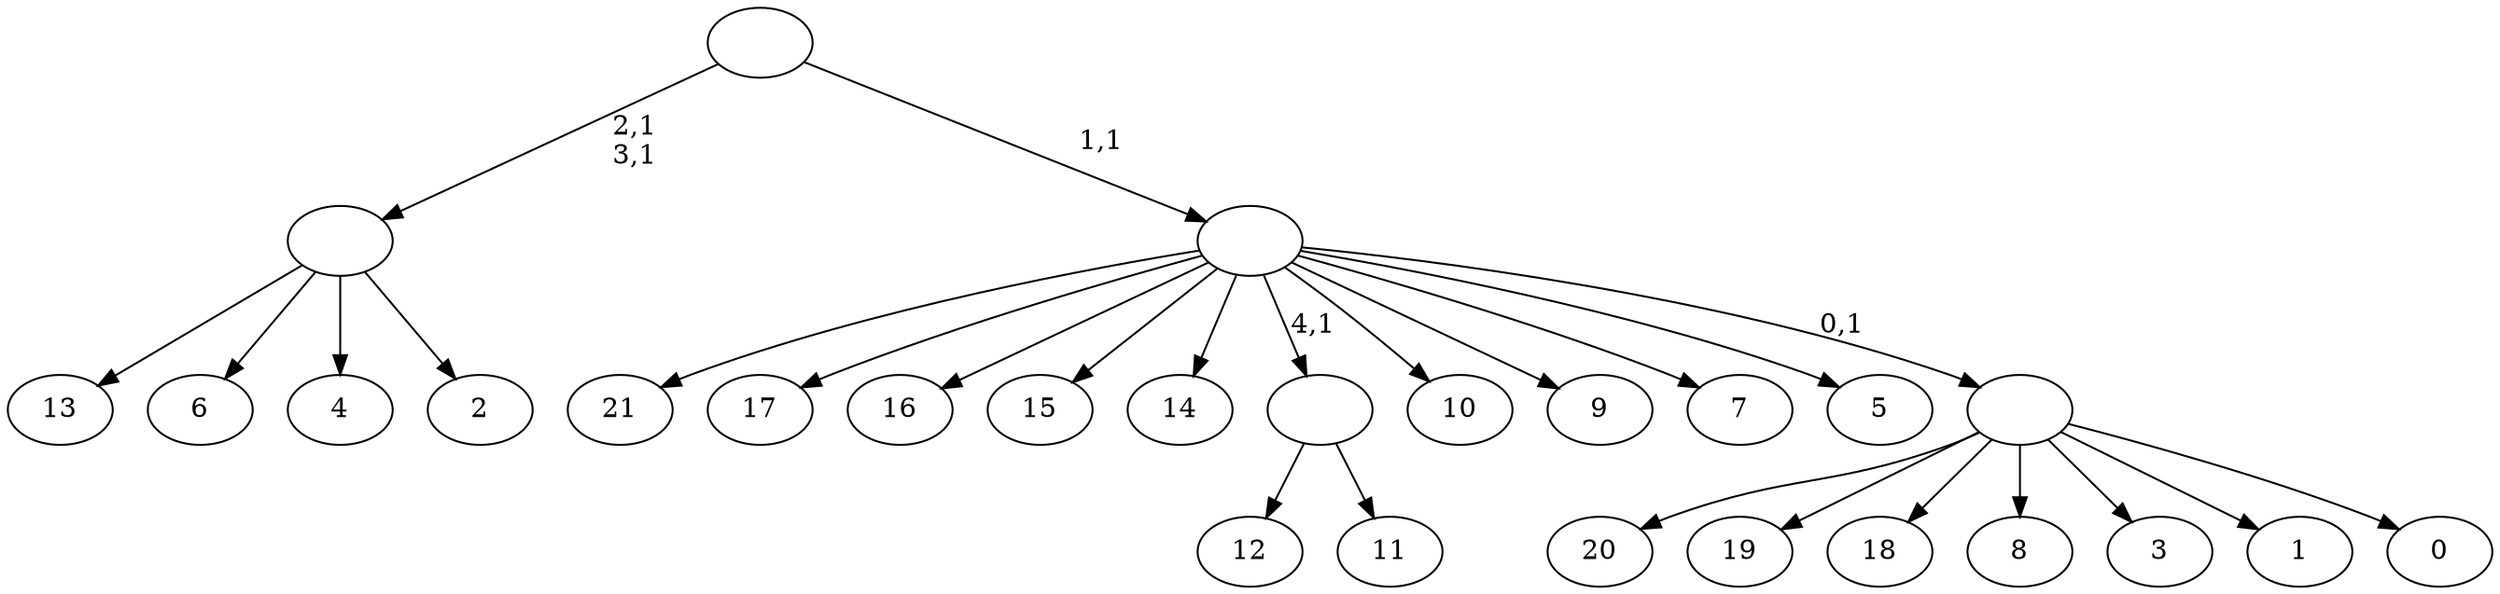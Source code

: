 digraph T {
	27 [label="21"]
	26 [label="20"]
	25 [label="19"]
	24 [label="18"]
	23 [label="17"]
	22 [label="16"]
	21 [label="15"]
	20 [label="14"]
	19 [label="13"]
	18 [label="12"]
	17 [label="11"]
	16 [label=""]
	15 [label="10"]
	14 [label="9"]
	13 [label="8"]
	12 [label="7"]
	11 [label="6"]
	10 [label="5"]
	9 [label="4"]
	8 [label="3"]
	7 [label="2"]
	6 [label=""]
	4 [label="1"]
	3 [label="0"]
	2 [label=""]
	1 [label=""]
	0 [label=""]
	16 -> 18 [label=""]
	16 -> 17 [label=""]
	6 -> 19 [label=""]
	6 -> 11 [label=""]
	6 -> 9 [label=""]
	6 -> 7 [label=""]
	2 -> 26 [label=""]
	2 -> 25 [label=""]
	2 -> 24 [label=""]
	2 -> 13 [label=""]
	2 -> 8 [label=""]
	2 -> 4 [label=""]
	2 -> 3 [label=""]
	1 -> 27 [label=""]
	1 -> 23 [label=""]
	1 -> 22 [label=""]
	1 -> 21 [label=""]
	1 -> 20 [label=""]
	1 -> 16 [label="4,1"]
	1 -> 15 [label=""]
	1 -> 14 [label=""]
	1 -> 12 [label=""]
	1 -> 10 [label=""]
	1 -> 2 [label="0,1"]
	0 -> 6 [label="2,1\n3,1"]
	0 -> 1 [label="1,1"]
}
